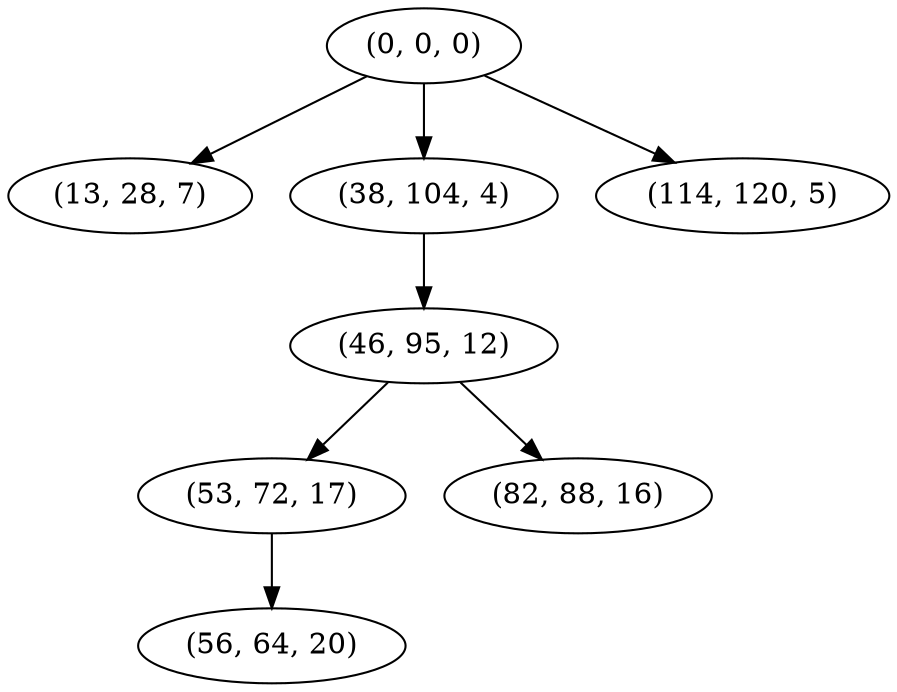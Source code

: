 digraph tree {
    "(0, 0, 0)";
    "(13, 28, 7)";
    "(38, 104, 4)";
    "(46, 95, 12)";
    "(53, 72, 17)";
    "(56, 64, 20)";
    "(82, 88, 16)";
    "(114, 120, 5)";
    "(0, 0, 0)" -> "(13, 28, 7)";
    "(0, 0, 0)" -> "(38, 104, 4)";
    "(0, 0, 0)" -> "(114, 120, 5)";
    "(38, 104, 4)" -> "(46, 95, 12)";
    "(46, 95, 12)" -> "(53, 72, 17)";
    "(46, 95, 12)" -> "(82, 88, 16)";
    "(53, 72, 17)" -> "(56, 64, 20)";
}

